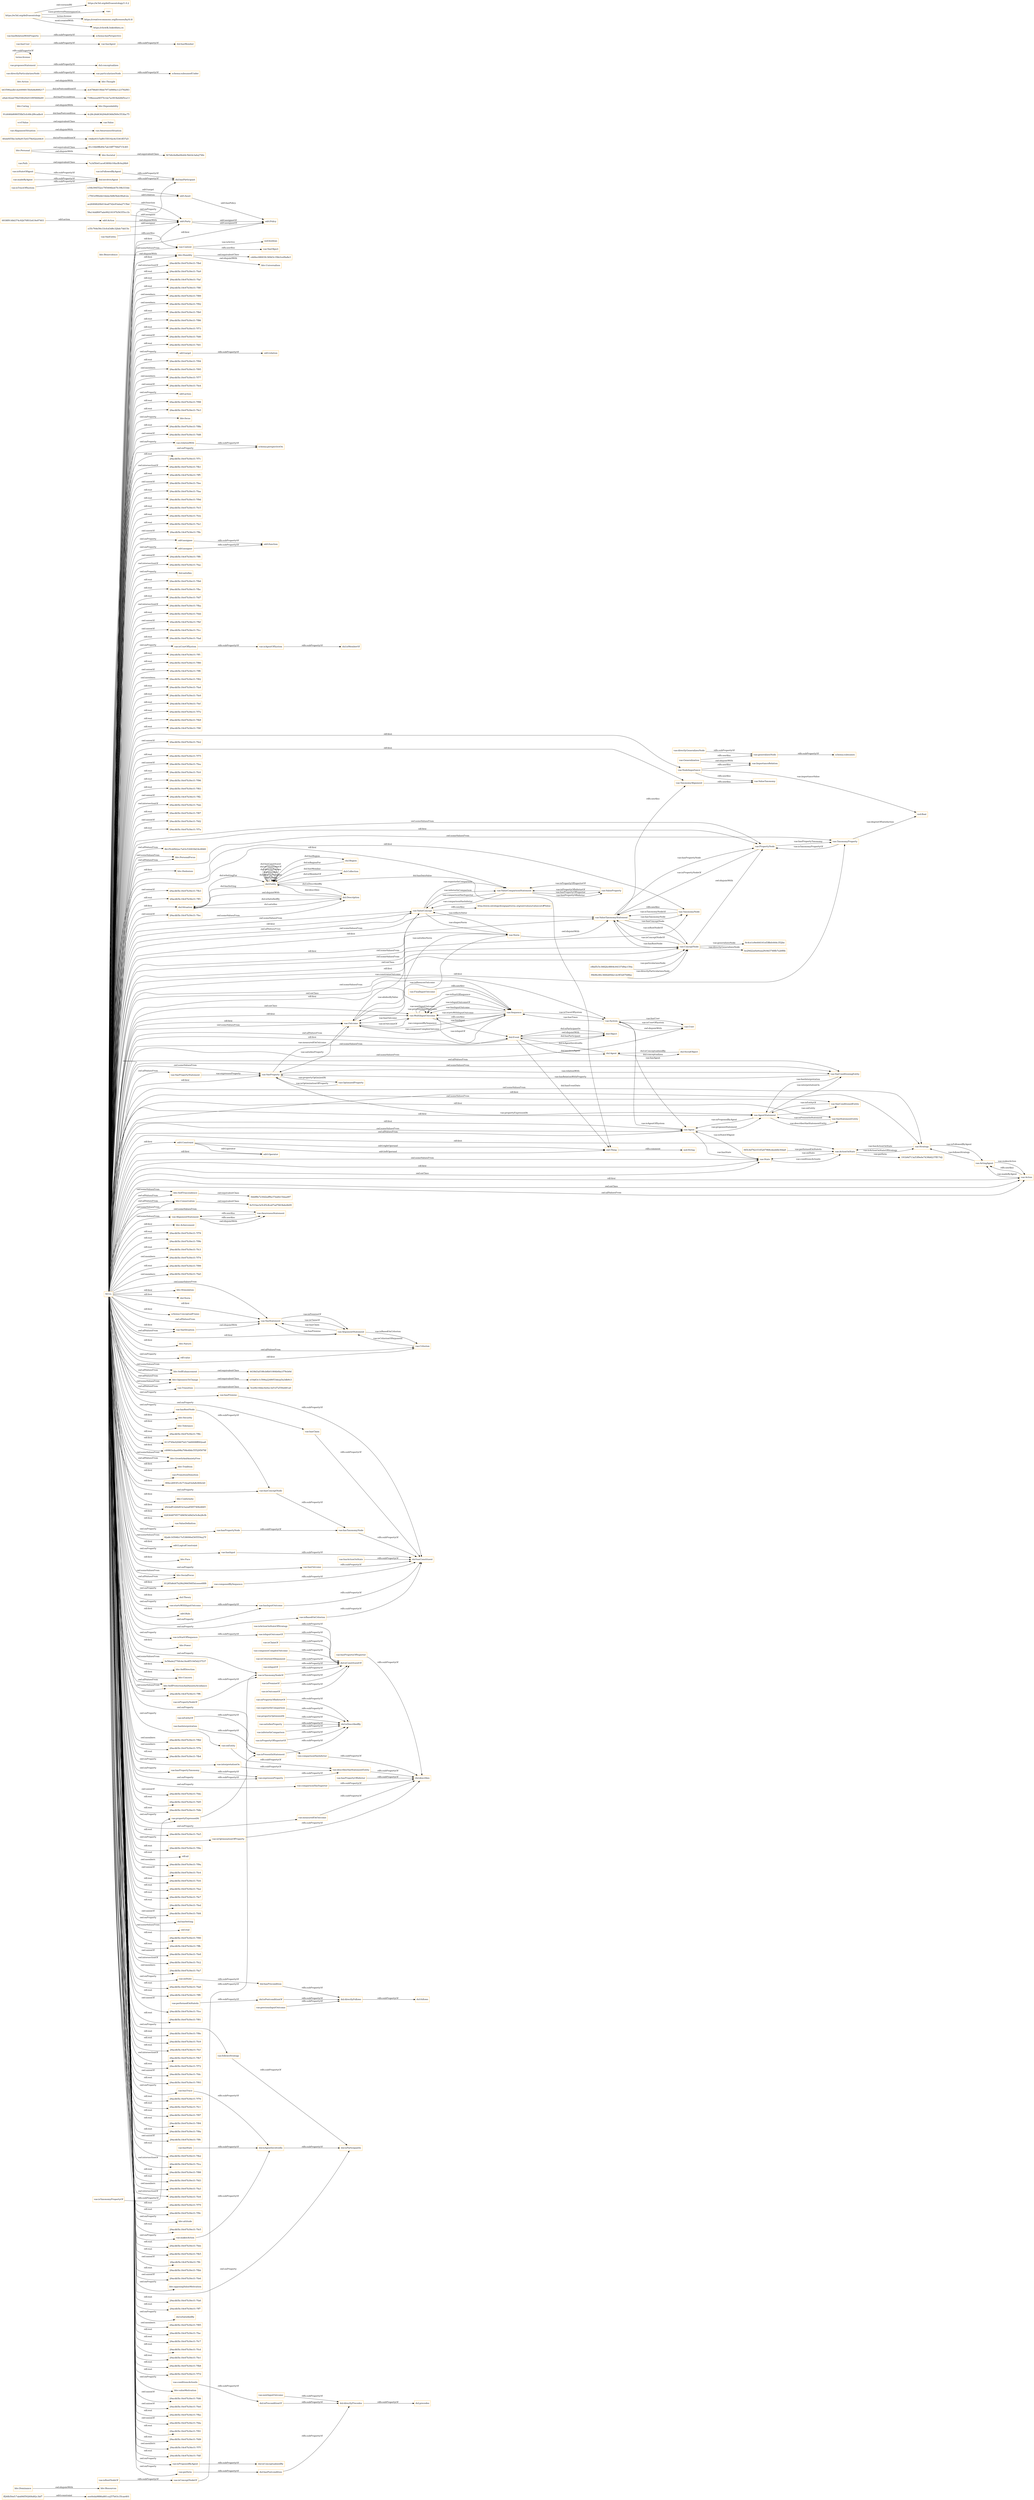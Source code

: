 digraph ar2dtool_diagram { 
rankdir=LR;
size="1501"
node [shape = rectangle, color="orange"]; "eee0eda9886a881ca257b03c35cae401" "bhv:Dominance" "dul:Situation" "odrl:Action" "vae:Path" "81c16b0ffb49e7ab16ff7766d715c4f1" "5ce0fe16bbc0e0ec3ef1d7a550e681a0" "16dbe9315af8155f192c6c5361ff37a5" "8b1f5cbf942ec7a03c530939d34c8949" "bhv:PersonalFocus" "bhv:Hedonism" "bhv:Societal" "6938f9148d374c92b70f01b419e97403" "vae:NodeImportance" "bhv:Universalism" "vae:AwarenessSituation" "c8bd5c5c3682bc8804c04337d9ac150a" "vae:Value" "bhv:Achievement" "odrl:Policy" "bhv:Stimulation" "dul:Norm" "40ebf455bc3ef4a915e4378e02ee44c0" "8c4ce1e9e444161ef3ffefc644c352be" "vae:AlignmentSituation" "odrl:Operator" "vae:VaeProperty" "7a3d5fe61ace838f4b10facffc0a28b9" "bhv:SelfTrascendence" "vae:Outcome" "schema:ConceptualFrame" "vae:VaeEntity" "vae:MultiInputOutcome" "bhv:Conservation" "4438d3af188cb8b01084b0ba1f78cb0d" "91d446b808055fbf3cfc68c2f6cadbc6" "vae:AlignmentStatement" "bhv:Dependability" "dul:SocialObject" "bhv:Caring" "odrl:Asset" "bhv:Nature" "945c4d7621f145247968cdeeb6b30da8" "vae:Generalization" "be29d22a0a0eaa29c8d3748fb7e26f6b" "ff26fb50ef17abd06f5926f4d82c3bf7" "vae:Context" "vae:ActionOnState" "vae:VaeStatement" "vae:TaxonomyProperty" "bhv:Security" "vae:ConceptNode" "dul:Object" "e10a63c1c506a2248053deaa5a3db9c3" "bhv:Tolerance" "vae:System" "bhv:Humility" "611f749e029467b417dd0008ff002ea8" "odrl:Party" "c49903cdaa498a708e48dc555295078f" "vae:Norm" "bhv:GrowthAndAnxietyFree" "vae:User" "vae:Sequence" "vae:AgentStatement" "739beeea0657b1da7ac003bd28d5ca13" "vae:VaeConditionedEntity" "bhv:Tradition" "dul:Event" "vae:PromotionDemotion" "dul:Agent" "e30b394552ec785406beb7fc39b333de" "vae:ValueTaxonomyStatement" "4c28c26d636294d9368d569c553fac75" "dc6786d01f6bb7973d989a1c23782f83" "f49ec2693f1c0c714ea03efa8c664cb0" "c7f43cf90ebb1bbda3b8b5bdc06afc2a" "e35c764e56c33cfcd3d8c32bdc7dd15e" "vae:TaxonomyAlignment" "bhv:SelfEnhancement" "vae:Strategy" "ae264fd6206d14ea67d2e93aba2715bd" "vae:Agent" "bhv:Benevolence" "vae:FinalInputOutcome" "vae:VaeSituation" "bhv:Conformity" "vae:Action" "29cbaff1d26d9323a2a8585740fe4665" "bhv:Resources" "dul:Collection" "vae:AwarenessStatement" "628364879577d96563d9d3e5c8e28cfb" "vae:ValueDefinition" "bhv:OpennessToChange" "58a14ddf697ade99218197b56355cc1b" "82a8c16506b17e538090ef305554a27f" "vae:ActingAgent" "odrl:LogicalConstraint" "vae:ValueConcept" "vae:PropertyNode" "vae:ValueProperty" "vae:ValueComparisonStatement" "3bb8ffa7230d2aff9a37da6b15daad97" "vae:VaeStatementEntity" "vae:Criterion" "bhv:Thought" "vae:Transition" "cdd4ec08003fc369d3c1fbb3cef4a8e3" "vae:State" "dul:Entity" "bhv:Face" "vae:VaeConditioningEntity" "vae:TaxonomyNode" "vae:VaePropertyStatement" "bhv:SocialFocus" "fb7d4c6efbe0feb9c5bfcfe3afa274fe" "81285d6d47b29b29665685dceeee68f6" "odrl:Constraint" "191b9d713a53f9e0e7439b8237ff17d2" "vae:OptimizedProperty" "dul:Theory" "dul:Region" "dul:Description" "bhv:Action" "vcvf:Value" "odrl:Rule" "bhv:Power" "b43590aedb1da4490815fe0e8e808217" "vae:ImportanceRelation" "bhv:Personal" "f9b96c80c3666d09de1dc9f3267fd8be" "a9ab342ab7f9ef306292033f95668e69" "vae:ArgumentStatement" "3e58ade2776fc6e34e8f51945d237537" "bhv:SelfDirection" "bhv:Concern" "6c533ee3e5c45c8ca07ad7663bde4b09" "bhv:SelfProtectionAndAnxietyAvoidance" ; /*classes style*/
	"bhv:Action" -> "bhv:Thought" [ label = "owl:disjointWith" ];
	"vae:particularizesNode" -> "schema:subsumedUnder" [ label = "rdfs:subPropertyOf" ];
	"vae:hasConceptNode" -> "vae:hasTaxonomyNode" [ label = "rdfs:subPropertyOf" ];
	"vae:ConceptNode" -> "vae:PropertyNode" [ label = "owl:disjointWith" ];
	"vae:isTaxonomyNodeOf" -> "dul:isConstituentOf" [ label = "rdfs:subPropertyOf" ];
	"vae:proposesStatement" -> "dul:conceptualizes" [ label = "rdfs:subPropertyOf" ];
	"vae:previousInputOutcome" -> "dul:directlyFollows" [ label = "rdfs:subPropertyOf" ];
	"vae:hasTaxonomyNode" -> "dul:hasConstituent" [ label = "rdfs:subPropertyOf" ];
	"vae:nextInputOutcome" -> "dul:directlyPrecedes" [ label = "rdfs:subPropertyOf" ];
	"vae:VaeSituation" -> "vae:VaeStatement" [ label = "owl:disjointWith" ];
	"vae:comparisonHasInferior" -> "dul:describes" [ label = "rdfs:subPropertyOf" ];
	"vae:hasTrace" -> "dul:isAgentInvolvedIn" [ label = "rdfs:subPropertyOf" ];
	"vae:Path" -> "7a3d5fe61ace838f4b10facffc0a28b9" [ label = "owl:equivalentClass" ];
	"vae:isInputOf" -> "dul:isConstituentOf" [ label = "rdfs:subPropertyOf" ];
	"dul:involvesAgent" -> "dul:hasParticipant" [ label = "rdfs:subPropertyOf" ];
	"terms:license" -> "terms:license" [ label = "rdfs:subPropertyOf" ];
	"dul:isAgentInvolvedIn" -> "dul:isParticipantIn" [ label = "rdfs:subPropertyOf" ];
	"bhv:SelfTrascendence" -> "3bb8ffa7230d2aff9a37da6b15daad97" [ label = "owl:equivalentClass" ];
	"vae:describesVaeStatementEntity" -> "dul:describes" [ label = "rdfs:subPropertyOf" ];
	"vae:hasPropertyTaxonomy" -> "vae:expressesProperty" [ label = "rdfs:subPropertyOf" ];
	"dul:Event" -> "dul:Object" [ label = "owl:disjointWith" ];
	"vae:isPremiseOf" -> "dul:isConstituentOf" [ label = "rdfs:subPropertyOf" ];
	"vae:interpretationOn" -> "vae:describesVaeStatementEntity" [ label = "rdfs:subPropertyOf" ];
	"dul:Description" -> "dul:Situation" [ label = "owl:disjointWith" ];
	"odrl:Action" -> "odrl:Party" [ label = "owl:disjointWith" ];
	"vae:madeByAgent" -> "dul:involvesAgent" [ label = "rdfs:subPropertyOf" ];
	"dul:isPreconditionOf" -> "dul:directlyPrecedes" [ label = "rdfs:subPropertyOf" ];
	"vae:isOutcomeOf" -> "dul:isConstituentOf" [ label = "rdfs:subPropertyOf" ];
	"vae:isPresentInStatement" -> "dul:isDescribedBy" [ label = "rdfs:subPropertyOf" ];
	"vae:hasInput" -> "dul:hasConstituent" [ label = "rdfs:subPropertyOf" ];
	"bhv:Personal" -> "bhv:Societal" [ label = "owl:disjointWith" ];
	"bhv:Personal" -> "81c16b0ffb49e7ab16ff7766d715c4f1" [ label = "owl:equivalentClass" ];
	"vae:hasUser" -> "vae:hasAgent" [ label = "rdfs:subPropertyOf" ];
	"vae:onState" -> "dul:hasPrecondition" [ label = "rdfs:subPropertyOf" ];
	"vae:hasActionOnState" -> "dul:hasConstituent" [ label = "rdfs:subPropertyOf" ];
	"vae:hasPropertyNode" -> "vae:hasTaxonomyNode" [ label = "rdfs:subPropertyOf" ];
	"dul:hasPrecondition" -> "dul:directlyFollows" [ label = "rdfs:subPropertyOf" ];
	"vae:hasPropertyOfSuperior" -> "dul:describes" [ label = "rdfs:subPropertyOf" ];
	"bhv:Conservation" -> "6c533ee3e5c45c8ca07ad7663bde4b09" [ label = "owl:equivalentClass" ];
	"vae:isPropertyNodeOf" -> "vae:isTaxonomyNodeOf" [ label = "rdfs:subPropertyOf" ];
	"bhv:Societal" -> "fb7d4c6efbe0feb9c5bfcfe3afa274fe" [ label = "owl:equivalentClass" ];
	"vae:Transition" -> "5ce0fe16bbc0e0ec3ef1d7a550e681a0" [ label = "owl:equivalentClass" ];
	"vae:comparisonHasSuperior" -> "dul:describes" [ label = "rdfs:subPropertyOf" ];
	"vae:hasOutcome" -> "dul:hasConstituent" [ label = "rdfs:subPropertyOf" ];
	"vae:Norm" -> "vae:ValueTaxonomyStatement" [ label = "owl:disjointWith" ];
	"vae:isProposedByAgent" -> "dul:isConceptualizedBy" [ label = "rdfs:subPropertyOf" ];
	"bhv:Dominance" -> "bhv:Resources" [ label = "owl:disjointWith" ];
	"vae:isEntityOf" -> "vae:isPresentInStatement" [ label = "rdfs:subPropertyOf" ];
	"vae:MultiInputOutcome" -> "vae:Sequence" [ label = "rdfs:seeAlso" ];
	"vae:propertyExpressedAt" -> "vae:isPresentInStatement" [ label = "rdfs:subPropertyOf" ];
	"vae:hasState" -> "dul:isAgentInvolvedIn" [ label = "rdfs:subPropertyOf" ];
	"vae:AwarenessStatement" -> "vae:AlignmentStatement" [ label = "rdfs:seeAlso" ];
	"vae:isConceptNodeOf" -> "vae:isTaxonomyNodeOf" [ label = "rdfs:subPropertyOf" ];
	"bhv:Caring" -> "bhv:Dependability" [ label = "owl:disjointWith" ];
	"vae:hasRootNode" -> "vae:hasConceptNode" [ label = "rdfs:subPropertyOf" ];
	"vae:isAgentOfSystem" -> "dul:isMemberOf" [ label = "rdfs:subPropertyOf" ];
	"vae:ValueConcept" -> "http://www.ontologydesignpatterns.org/ont/values/valuecore#Value" [ label = "rdfs:seeAlso" ];
	"vae:isInputOutcomeOf" -> "dul:isConstituentOf" [ label = "rdfs:subPropertyOf" ];
	"vae:isTaxonomyPropertyOf" -> "vae:propertyExpressedAt" [ label = "rdfs:subPropertyOf" ];
	"vae:directlyParticularizesNode" -> "vae:particularizesNode" [ label = "rdfs:subPropertyOf" ];
	"vae:isRootNodeOf" -> "vae:isConceptNodeOf" [ label = "rdfs:subPropertyOf" ];
	"vae:expressesProperty" -> "vae:describesVaeStatementEntity" [ label = "rdfs:subPropertyOf" ];
	"vae:hasAgent" -> "dul:hasMember" [ label = "rdfs:subPropertyOf" ];
	"vae:isFollowedByAgent" -> "dul:hasParticipant" [ label = "rdfs:subPropertyOf" ];
	"vae:hasRelationWithProperty" -> "schema:hasPerspective" [ label = "rdfs:subPropertyOf" ];
	"vae:measuredOnOutcome" -> "dul:describes" [ label = "rdfs:subPropertyOf" ];
	"vae:perform" -> "dul:hasPostcondition" [ label = "rdfs:subPropertyOf" ];
	"vcvf:Value" -> "vae:Value" [ label = "owl:equivalentClass" ];
	"vae:isTraceOfSystem" -> "dul:involvesAgent" [ label = "rdfs:subPropertyOf" ];
	"vae:directlyGeneralizesNode" -> "vae:generalizesNode" [ label = "rdfs:subPropertyOf" ];
	"vae:conditionsActionIn" -> "dul:isPreconditionOf" [ label = "rdfs:subPropertyOf" ];
	"vae:superiorInComparison" -> "dul:isDescribedBy" [ label = "rdfs:subPropertyOf" ];
	"vae:System" -> "vae:User" [ label = "owl:disjointWith" ];
	"vae:ValueTaxonomyStatement" -> "vae:TaxonomyAlignment" [ label = "rdfs:seeAlso" ];
	"vae:TaxonomyNode" -> "vae:ValueTaxonomyStatement" [ label = "rdfs:seeAlso" ];
	"vae:followsStrategy" -> "dul:isParticipantIn" [ label = "rdfs:subPropertyOf" ];
	"vae:hasPropertyOfInferior" -> "dul:describes" [ label = "rdfs:subPropertyOf" ];
	"vae:composedBySequence" -> "dul:hasConstituent" [ label = "rdfs:subPropertyOf" ];
	"vae:AlignmentSituation" -> "vae:AwarenessSituation" [ label = "owl:disjointWith" ];
	"https://w3id.org/def/vaeontology" -> "https://w3id.org/def/vaeontology/1.0.2" [ label = "owl:versionIRI" ];
	"https://w3id.org/def/vaeontology" -> "vae:" [ label = "vann:preferredNamespaceUri" ];
	"https://w3id.org/def/vaeontology" -> "https://creativecommons.org/licenses/by/4.0/" [ label = "terms:license" ];
	"https://w3id.org/def/vaeontology" -> "https://chowlk.linkeddata.es" [ label = "mod:createdWith" ];
	"vae:isActionOnStateOfStrategy" -> "dul:isConstituentOf" [ label = "rdfs:subPropertyOf" ];
	"vae:startsWithInputOutcome" -> "vae:hasInputOutcome" [ label = "rdfs:subPropertyOf" ];
	"vae:isOptimizationOfProperty" -> "dul:describes" [ label = "rdfs:subPropertyOf" ];
	"vae:propertyOptimizedAt" -> "dul:isDescribedBy" [ label = "rdfs:subPropertyOf" ];
	"bhv:Humility" -> "bhv:Universalism" [ label = "owl:disjointWith" ];
	"bhv:Humility" -> "cdd4ec08003fc369d3c1fbb3cef4a8e3" [ label = "owl:equivalentClass" ];
	"vae:FinalInputOutcome" -> "vae:Sequence" [ label = "rdfs:seeAlso" ];
	"odrl:target" -> "odrl:relation" [ label = "rdfs:subPropertyOf" ];
	"bhv:SelfEnhancement" -> "4438d3af188cb8b01084b0ba1f78cb0d" [ label = "owl:equivalentClass" ];
	"dul:directlyPrecedes" -> "dul:precedes" [ label = "rdfs:subPropertyOf" ];
	"vae:makesAction" -> "dul:isAgentInvolvedIn" [ label = "rdfs:subPropertyOf" ];
	"vae:satisfiesProperty" -> "dul:isDescribedBy" [ label = "rdfs:subPropertyOf" ];
	"vae:TaxonomyAlignment" -> "vae:ValueTaxonomy" [ label = "rdfs:seeAlso" ];
	"vae:relationWith" -> "schema:perspectiveOn" [ label = "rdfs:subPropertyOf" ];
	"vae:NodeImportance" -> "vae:ValueTaxonomy" [ label = "rdfs:seeAlso" ];
	"vae:NodeImportance" -> "vae:ImportanceRelation" [ label = "rdfs:seeAlso" ];
	"vae:Action" -> "vae:ActingAgent" [ label = "rdfs:seeAlso" ];
	"vae:inferiorInComparison" -> "dul:isDescribedBy" [ label = "rdfs:subPropertyOf" ];
	"vae:VaeEntity" -> "vae:Context" [ label = "rdfs:seeAlso" ];
	"vae:isClaimOf" -> "dul:isConstituentOf" [ label = "rdfs:subPropertyOf" ];
	"vae:hasInputOutcome" -> "dul:hasConstituent" [ label = "rdfs:subPropertyOf" ];
	"vae:isPropertyOfSuperiorOf" -> "dul:isDescribedBy" [ label = "rdfs:subPropertyOf" ];
	"vae:isStateOfAgent" -> "dul:involvesAgent" [ label = "rdfs:subPropertyOf" ];
	"vae:Generalization" -> "vae:generalizesNode" [ label = "rdfs:seeAlso" ];
	"vae:Generalization" -> "vae:ImportanceRelation" [ label = "owl:disjointWith" ];
	"vae:Context" -> "vae:VaeObject" [ label = "rdfs:seeAlso" ];
	"NULL" -> "f49ec2693f1c0c714ea03efa8c664cb0" [ label = "rdf:first" ];
	"NULL" -> "29acdb5b:18c67b30e1f:-7fde" [ label = "owl:unionOf" ];
	"NULL" -> "29acdb5b:18c67b30e1f:-7fd5" [ label = "rdf:rest" ];
	"NULL" -> "vae:hasConceptNode" [ label = "owl:onProperty" ];
	"NULL" -> "29acdb5b:18c67b30e1f:-7fdb" [ label = "rdf:rest" ];
	"NULL" -> "29acdb5b:18c67b30e1f:-7fa5" [ label = "rdf:rest" ];
	"NULL" -> "bhv:PersonalFocus" [ label = "owl:someValuesFrom" ];
	"NULL" -> "3e58ade2776fc6e34e8f51945d237537" [ label = "owl:someValuesFrom" ];
	"NULL" -> "bhv:Hedonism" [ label = "rdf:first" ];
	"NULL" -> "bhv:Conservation" [ label = "owl:allValuesFrom" ];
	"NULL" -> "29acdb5b:18c67b30e1f:-7f9e" [ label = "rdf:rest" ];
	"NULL" -> "rdf:nil" [ label = "rdf:rest" ];
	"NULL" -> "29acdb5b:18c67b30e1f:-7f9a" [ label = "owl:members" ];
	"NULL" -> "29acdb5b:18c67b30e1f:-7fc4" [ label = "owl:unionOf" ];
	"NULL" -> "29acdb5b:18c67b30e1f:-7fc6" [ label = "rdf:rest" ];
	"NULL" -> "vae:VaeConditioningEntity" [ label = "owl:someValuesFrom" ];
	"NULL" -> "vae:isBasedOnCriterion" [ label = "owl:onProperty" ];
	"NULL" -> "29acdb5b:18c67b30e1f:-7fa2" [ label = "rdf:rest" ];
	"NULL" -> "vae:interpretationOn" [ label = "owl:onProperty" ];
	"NULL" -> "vae:isTaxonomyNodeOf" [ label = "owl:onProperty" ];
	"NULL" -> "vae:ConceptNode" [ label = "rdf:first" ];
	"NULL" -> "29acdb5b:18c67b30e1f:-7fe7" [ label = "rdf:rest" ];
	"NULL" -> "vae:PropertyNode" [ label = "rdf:first" ];
	"NULL" -> "29acdb5b:18c67b30e1f:-7fed" [ label = "rdf:rest" ];
	"NULL" -> "odrl:assignee" [ label = "owl:onProperty" ];
	"NULL" -> "29acdb5b:18c67b30e1f:-7fd4" [ label = "owl:unionOf" ];
	"NULL" -> "81285d6d47b29b29665685dceeee68f6" [ label = "rdf:first" ];
	"NULL" -> "vae:ConceptNode" [ label = "owl:someValuesFrom" ];
	"NULL" -> "vae:expressesProperty" [ label = "owl:onProperty" ];
	"NULL" -> "vae:VaeSituation" [ label = "owl:allValuesFrom" ];
	"NULL" -> "dul:hasSetting" [ label = "owl:onProperty" ];
	"NULL" -> "bhv:SelfTrascendence" [ label = "owl:someValuesFrom" ];
	"NULL" -> "owl:real" [ label = "owl:someValuesFrom" ];
	"NULL" -> "29acdb5b:18c67b30e1f:-7f90" [ label = "rdf:rest" ];
	"NULL" -> "29acdb5b:18c67b30e1f:-7ffb" [ label = "rdf:rest" ];
	"NULL" -> "odrl:LogicalConstraint" [ label = "rdf:first" ];
	"NULL" -> "29acdb5b:18c67b30e1f:-7fe8" [ label = "owl:unionOf" ];
	"NULL" -> "29acdb5b:18c67b30e1f:-7fc2" [ label = "owl:intersectionOf" ];
	"NULL" -> "29acdb5b:18c67b30e1f:-7fa7" [ label = "owl:members" ];
	"NULL" -> "vae:onEntity" [ label = "owl:onProperty" ];
	"NULL" -> "29acdb5b:18c67b30e1f:-7fa8" [ label = "rdf:rest" ];
	"NULL" -> "29acdb5b:18c67b30e1f:-7ff9" [ label = "rdf:rest" ];
	"NULL" -> "vae:VaeConditioningEntity" [ label = "owl:allValuesFrom" ];
	"NULL" -> "vae:TaxonomyNode" [ label = "rdf:first" ];
	"NULL" -> "vae:comparisonHasInferior" [ label = "owl:onProperty" ];
	"NULL" -> "29acdb5b:18c67b30e1f:-7fce" [ label = "owl:unionOf" ];
	"NULL" -> "29acdb5b:18c67b30e1f:-7f81" [ label = "rdf:rest" ];
	"NULL" -> "29acdb5b:18c67b30e1f:-7f8e" [ label = "rdf:rest" ];
	"NULL" -> "29acdb5b:18c67b30e1f:-7fc9" [ label = "rdf:rest" ];
	"NULL" -> "vae:isUserOfSystem" [ label = "owl:onProperty" ];
	"NULL" -> "vae:ActionOnState" [ label = "rdf:first" ];
	"NULL" -> "vae:VaeStatement" [ label = "owl:someValuesFrom" ];
	"NULL" -> "vae:Criterion" [ label = "owl:allValuesFrom" ];
	"NULL" -> "29acdb5b:18c67b30e1f:-7fcf" [ label = "rdf:rest" ];
	"NULL" -> "29acdb5b:18c67b30e1f:-7fb7" [ label = "owl:intersectionOf" ];
	"NULL" -> "bhv:GrowthAndAnxietyFree" [ label = "owl:someValuesFrom" ];
	"NULL" -> "vae:Strategy" [ label = "owl:someValuesFrom" ];
	"NULL" -> "vae:ConceptNode" [ label = "owl:onClass" ];
	"NULL" -> "vae:Action" [ label = "rdf:first" ];
	"NULL" -> "vae:hasOutcome" [ label = "owl:onProperty" ];
	"NULL" -> "29acdb5b:18c67b30e1f:-7f72" [ label = "rdf:rest" ];
	"NULL" -> "29acdb5b:18c67b30e1f:-7fdc" [ label = "owl:unionOf" ];
	"NULL" -> "29acdb5b:18c67b30e1f:-7f93" [ label = "rdf:rest" ];
	"NULL" -> "vae:AwarenessStatement" [ label = "owl:someValuesFrom" ];
	"NULL" -> "29acdb5b:18c67b30e1f:-7f76" [ label = "rdf:rest" ];
	"NULL" -> "29cbaff1d26d9323a2a8585740fe4665" [ label = "rdf:first" ];
	"NULL" -> "29acdb5b:18c67b30e1f:-7fc1" [ label = "rdf:rest" ];
	"NULL" -> "vae:startsWithInputOutcome" [ label = "owl:onProperty" ];
	"NULL" -> "29acdb5b:18c67b30e1f:-7f97" [ label = "rdf:rest" ];
	"NULL" -> "611f749e029467b417dd0008ff002ea8" [ label = "rdf:first" ];
	"NULL" -> "29acdb5b:18c67b30e1f:-7f84" [ label = "rdf:rest" ];
	"NULL" -> "odrl:Operator" [ label = "rdf:first" ];
	"NULL" -> "29acdb5b:18c67b30e1f:-7f8a" [ label = "rdf:rest" ];
	"NULL" -> "29acdb5b:18c67b30e1f:-7ff4" [ label = "owl:unionOf" ];
	"NULL" -> "29acdb5b:18c67b30e1f:-7fb2" [ label = "rdf:rest" ];
	"NULL" -> "vae:Agent" [ label = "owl:someValuesFrom" ];
	"NULL" -> "vae:isStartOfSequence" [ label = "owl:onProperty" ];
	"NULL" -> "bhv:Tradition" [ label = "rdf:first" ];
	"NULL" -> "vae:hasInput" [ label = "owl:onProperty" ];
	"NULL" -> "29acdb5b:18c67b30e1f:-7fca" [ label = "owl:intersectionOf" ];
	"NULL" -> "29acdb5b:18c67b30e1f:-7f88" [ label = "rdf:rest" ];
	"NULL" -> "vae:Sequence" [ label = "owl:onClass" ];
	"NULL" -> "vae:hasRootNode" [ label = "owl:onProperty" ];
	"NULL" -> "29acdb5b:18c67b30e1f:-7fd3" [ label = "rdf:rest" ];
	"NULL" -> "vae:NodeImportance" [ label = "rdf:first" ];
	"NULL" -> "vae:VaeConditionedEntity" [ label = "owl:someValuesFrom" ];
	"NULL" -> "82a8c16506b17e538090ef305554a27f" [ label = "owl:someValuesFrom" ];
	"NULL" -> "bhv:SelfEnhancement" [ label = "owl:someValuesFrom" ];
	"NULL" -> "bhv:GrowthAndAnxietyFree" [ label = "owl:allValuesFrom" ];
	"NULL" -> "vae:Outcome" [ label = "owl:someValuesFrom" ];
	"NULL" -> "29acdb5b:18c67b30e1f:-7fa3" [ label = "owl:members" ];
	"NULL" -> "bhv:SelfDirection" [ label = "rdf:first" ];
	"NULL" -> "vae:hasInputOutcome" [ label = "owl:onProperty" ];
	"NULL" -> "vae:TaxonomyProperty" [ label = "owl:someValuesFrom" ];
	"NULL" -> "dul:Theory" [ label = "rdf:first" ];
	"NULL" -> "29acdb5b:18c67b30e1f:-7fc8" [ label = "owl:intersectionOf" ];
	"NULL" -> "29acdb5b:18c67b30e1f:-7f79" [ label = "rdf:rest" ];
	"NULL" -> "dul:Event" [ label = "rdf:first" ];
	"NULL" -> "29acdb5b:18c67b30e1f:-7f9c" [ label = "rdf:rest" ];
	"NULL" -> "vae:ArgumentStatement" [ label = "rdf:first" ];
	"NULL" -> "bhv:attitude" [ label = "owl:onProperty" ];
	"NULL" -> "29acdb5b:18c67b30e1f:-7fe5" [ label = "rdf:rest" ];
	"NULL" -> "vae:Norm" [ label = "rdf:first" ];
	"NULL" -> "schema:perspectiveOn" [ label = "owl:onProperty" ];
	"NULL" -> "29acdb5b:18c67b30e1f:-7feb" [ label = "rdf:rest" ];
	"NULL" -> "vae:VaeProperty" [ label = "rdf:first" ];
	"NULL" -> "29acdb5b:18c67b30e1f:-7fb5" [ label = "rdf:rest" ];
	"NULL" -> "29acdb5b:18c67b30e1f:-7ffc" [ label = "owl:unionOf" ];
	"NULL" -> "29acdb5b:18c67b30e1f:-7fbb" [ label = "rdf:rest" ];
	"NULL" -> "29acdb5b:18c67b30e1f:-7fe6" [ label = "owl:unionOf" ];
	"NULL" -> "bhv:opposingValueMotivation" [ label = "owl:onProperty" ];
	"NULL" -> "bhv:Humility" [ label = "rdf:first" ];
	"NULL" -> "29acdb5b:18c67b30e1f:-7fa6" [ label = "rdf:rest" ];
	"NULL" -> "29acdb5b:18c67b30e1f:-7ff7" [ label = "rdf:rest" ];
	"NULL" -> "dul:isSatisfiedBy" [ label = "owl:onProperty" ];
	"NULL" -> "vae:TaxonomyProperty" [ label = "rdf:first" ];
	"NULL" -> "29acdb5b:18c67b30e1f:-7f85" [ label = "owl:members" ];
	"NULL" -> "29acdb5b:18c67b30e1f:-7fac" [ label = "rdf:rest" ];
	"NULL" -> "29acdb5b:18c67b30e1f:-7fc7" [ label = "rdf:rest" ];
	"NULL" -> "vae:State" [ label = "owl:onClass" ];
	"NULL" -> "29acdb5b:18c67b30e1f:-7fcd" [ label = "rdf:rest" ];
	"NULL" -> "bhv:OpennessToChange" [ label = "owl:allValuesFrom" ];
	"NULL" -> "vae:VaeStatement" [ label = "rdf:first" ];
	"NULL" -> "29acdb5b:18c67b30e1f:-7fe1" [ label = "rdf:rest" ];
	"NULL" -> "29acdb5b:18c67b30e1f:-7fb8" [ label = "rdf:rest" ];
	"NULL" -> "29acdb5b:18c67b30e1f:-7f7d" [ label = "rdf:rest" ];
	"NULL" -> "vae:VaeSituation" [ label = "rdf:first" ];
	"NULL" -> "bhv:valueMotivation" [ label = "owl:onProperty" ];
	"NULL" -> "29acdb5b:18c67b30e1f:-7fd6" [ label = "owl:unionOf" ];
	"NULL" -> "vae:relationWith" [ label = "owl:onProperty" ];
	"NULL" -> "29acdb5b:18c67b30e1f:-7fe0" [ label = "owl:unionOf" ];
	"NULL" -> "29acdb5b:18c67b30e1f:-7fbe" [ label = "rdf:rest" ];
	"NULL" -> "29acdb5b:18c67b30e1f:-7fda" [ label = "owl:unionOf" ];
	"NULL" -> "bhv:Stimulation" [ label = "rdf:first" ];
	"NULL" -> "29acdb5b:18c67b30e1f:-7f91" [ label = "rdf:rest" ];
	"NULL" -> "29acdb5b:18c67b30e1f:-7fd9" [ label = "rdf:rest" ];
	"NULL" -> "29acdb5b:18c67b30e1f:-7f7f" [ label = "owl:members" ];
	"NULL" -> "29acdb5b:18c67b30e1f:-7fdf" [ label = "rdf:rest" ];
	"NULL" -> "29acdb5b:18c67b30e1f:-7fbd" [ label = "owl:intersectionOf" ];
	"NULL" -> "odrl:Constraint" [ label = "rdf:first" ];
	"NULL" -> "vae:Action" [ label = "owl:onClass" ];
	"NULL" -> "29acdb5b:18c67b30e1f:-7fa9" [ label = "rdf:rest" ];
	"NULL" -> "odrl:target" [ label = "owl:onProperty" ];
	"NULL" -> "29acdb5b:18c67b30e1f:-7faf" [ label = "rdf:rest" ];
	"NULL" -> "vae:Transition" [ label = "owl:allValuesFrom" ];
	"NULL" -> "29acdb5b:18c67b30e1f:-7f8f" [ label = "rdf:rest" ];
	"NULL" -> "29acdb5b:18c67b30e1f:-7f89" [ label = "owl:members" ];
	"NULL" -> "vae:makesAction" [ label = "owl:onProperty" ];
	"NULL" -> "29acdb5b:18c67b30e1f:-7f92" [ label = "owl:members" ];
	"NULL" -> "dul:Object" [ label = "owl:someValuesFrom" ];
	"NULL" -> "vae:onState" [ label = "owl:onProperty" ];
	"NULL" -> "dul:isParticipantIn" [ label = "owl:onProperty" ];
	"NULL" -> "vae:VaeProperty" [ label = "owl:someValuesFrom" ];
	"NULL" -> "29acdb5b:18c67b30e1f:-7fb0" [ label = "rdf:rest" ];
	"NULL" -> "bhv:SelfProtectionAndAnxietyAvoidance" [ label = "owl:someValuesFrom" ];
	"NULL" -> "vae:Agent" [ label = "owl:allValuesFrom" ];
	"NULL" -> "29acdb5b:18c67b30e1f:-7f86" [ label = "rdf:rest" ];
	"NULL" -> "29acdb5b:18c67b30e1f:-7f73" [ label = "rdf:rest" ];
	"NULL" -> "29acdb5b:18c67b30e1f:-7fd0" [ label = "owl:unionOf" ];
	"NULL" -> "29acdb5b:18c67b30e1f:-7fd1" [ label = "rdf:rest" ];
	"NULL" -> "vae:PropertyNode" [ label = "owl:someValuesFrom" ];
	"NULL" -> "dul:Situation" [ label = "rdf:first" ];
	"NULL" -> "29acdb5b:18c67b30e1f:-7f94" [ label = "rdf:rest" ];
	"NULL" -> "29acdb5b:18c67b30e1f:-7f95" [ label = "owl:members" ];
	"NULL" -> "bhv:SelfEnhancement" [ label = "owl:allValuesFrom" ];
	"NULL" -> "29acdb5b:18c67b30e1f:-7f77" [ label = "owl:members" ];
	"NULL" -> "29acdb5b:18c67b30e1f:-7fe4" [ label = "owl:unionOf" ];
	"NULL" -> "vae:hasPropertyNode" [ label = "owl:onProperty" ];
	"NULL" -> "dul:Description" [ label = "owl:someValuesFrom" ];
	"NULL" -> "bhv:Conservation" [ label = "owl:someValuesFrom" ];
	"NULL" -> "bhv:PersonalFocus" [ label = "owl:allValuesFrom" ];
	"NULL" -> "schema:ConceptualFrame" [ label = "rdf:first" ];
	"NULL" -> "vae:Strategy" [ label = "rdf:first" ];
	"NULL" -> "vae:Outcome" [ label = "rdf:first" ];
	"NULL" -> "odrl:action" [ label = "owl:onProperty" ];
	"NULL" -> "29acdb5b:18c67b30e1f:-7f98" [ label = "rdf:rest" ];
	"NULL" -> "vae:isProposedByAgent" [ label = "owl:onProperty" ];
	"NULL" -> "29acdb5b:18c67b30e1f:-7fe3" [ label = "rdf:rest" ];
	"NULL" -> "bhv:focus" [ label = "owl:onProperty" ];
	"NULL" -> "628364879577d96563d9d3e5c8e28cfb" [ label = "rdf:first" ];
	"NULL" -> "29acdb5b:18c67b30e1f:-7f8b" [ label = "rdf:rest" ];
	"NULL" -> "29acdb5b:18c67b30e1f:-7fd8" [ label = "owl:unionOf" ];
	"NULL" -> "vae:MultiInputOutcome" [ label = "rdf:first" ];
	"NULL" -> "29acdb5b:18c67b30e1f:-7f7c" [ label = "rdf:rest" ];
	"NULL" -> "29acdb5b:18c67b30e1f:-7fb1" [ label = "owl:intersectionOf" ];
	"NULL" -> "vae:ValueTaxonomyStatement" [ label = "owl:someValuesFrom" ];
	"NULL" -> "29acdb5b:18c67b30e1f:-7ff5" [ label = "rdf:rest" ];
	"NULL" -> "29acdb5b:18c67b30e1f:-7fee" [ label = "owl:unionOf" ];
	"NULL" -> "bhv:SelfProtectionAndAnxietyAvoidance" [ label = "owl:allValuesFrom" ];
	"NULL" -> "vae:ValueDefinition" [ label = "rdf:first" ];
	"NULL" -> "vae:TaxonomyAlignment" [ label = "rdf:first" ];
	"NULL" -> "29acdb5b:18c67b30e1f:-7faa" [ label = "rdf:rest" ];
	"NULL" -> "29acdb5b:18c67b30e1f:-7f9d" [ label = "rdf:rest" ];
	"NULL" -> "bhv:Security" [ label = "rdf:first" ];
	"NULL" -> "vae:AgentStatement" [ label = "rdf:first" ];
	"NULL" -> "vae:propertyExpressedAt" [ label = "owl:onProperty" ];
	"NULL" -> "29acdb5b:18c67b30e1f:-7fc5" [ label = "rdf:rest" ];
	"NULL" -> "vae:AlignmentStatement" [ label = "owl:someValuesFrom" ];
	"NULL" -> "c49903cdaa498a708e48dc555295078f" [ label = "rdf:first" ];
	"NULL" -> "bhv:OpennessToChange" [ label = "owl:someValuesFrom" ];
	"NULL" -> "dul:hasParticipant" [ label = "owl:onProperty" ];
	"NULL" -> "29acdb5b:18c67b30e1f:-7fcb" [ label = "rdf:rest" ];
	"NULL" -> "odrl:assigner" [ label = "owl:onProperty" ];
	"NULL" -> "29acdb5b:18c67b30e1f:-7fa1" [ label = "rdf:rest" ];
	"NULL" -> "bhv:SocialFocus" [ label = "owl:someValuesFrom" ];
	"NULL" -> "29acdb5b:18c67b30e1f:-7ffa" [ label = "owl:unionOf" ];
	"NULL" -> "29acdb5b:18c67b30e1f:-7ff0" [ label = "owl:unionOf" ];
	"NULL" -> "29acdb5b:18c67b30e1f:-7fae" [ label = "owl:intersectionOf" ];
	"NULL" -> "vae:ValueComparisonStatement" [ label = "rdf:first" ];
	"NULL" -> "dul:satisfies" [ label = "owl:onProperty" ];
	"NULL" -> "29acdb5b:18c67b30e1f:-7fb6" [ label = "rdf:rest" ];
	"NULL" -> "vae:VaePropertyStatement" [ label = "owl:allValuesFrom" ];
	"NULL" -> "odrl:Rule" [ label = "rdf:first" ];
	"NULL" -> "29acdb5b:18c67b30e1f:-7fbc" [ label = "rdf:rest" ];
	"NULL" -> "bhv:SocialFocus" [ label = "owl:allValuesFrom" ];
	"NULL" -> "vae:ValueConcept" [ label = "owl:someValuesFrom" ];
	"NULL" -> "29acdb5b:18c67b30e1f:-7fd7" [ label = "rdf:rest" ];
	"NULL" -> "vae:hasPremise" [ label = "owl:onProperty" ];
	"NULL" -> "bhv:Tolerance" [ label = "rdf:first" ];
	"NULL" -> "29acdb5b:18c67b30e1f:-7fba" [ label = "owl:intersectionOf" ];
	"NULL" -> "vae:State" [ label = "owl:someValuesFrom" ];
	"NULL" -> "29acdb5b:18c67b30e1f:-7fdd" [ label = "rdf:rest" ];
	"NULL" -> "29acdb5b:18c67b30e1f:-7fbf" [ label = "owl:unionOf" ];
	"NULL" -> "bhv:Power" [ label = "rdf:first" ];
	"NULL" -> "bhv:Nature" [ label = "rdf:first" ];
	"NULL" -> "29acdb5b:18c67b30e1f:-7fcc" [ label = "owl:unionOf" ];
	"NULL" -> "29acdb5b:18c67b30e1f:-7fad" [ label = "rdf:rest" ];
	"NULL" -> "8b1f5cbf942ec7a03c530939d34c8949" [ label = "owl:allValuesFrom" ];
	"NULL" -> "29acdb5b:18c67b30e1f:-7ff1" [ label = "rdf:rest" ];
	"NULL" -> "29acdb5b:18c67b30e1f:-7f80" [ label = "rdf:rest" ];
	"NULL" -> "vae:Action" [ label = "owl:allValuesFrom" ];
	"NULL" -> "vae:Agent" [ label = "rdf:first" ];
	"NULL" -> "29acdb5b:18c67b30e1f:-7ff8" [ label = "owl:unionOf" ];
	"NULL" -> "vae:followsStrategy" [ label = "owl:onProperty" ];
	"NULL" -> "29acdb5b:18c67b30e1f:-7f82" [ label = "owl:members" ];
	"NULL" -> "29acdb5b:18c67b30e1f:-7fa4" [ label = "rdf:rest" ];
	"NULL" -> "vae:Sequence" [ label = "rdf:first" ];
	"NULL" -> "bhv:Achievement" [ label = "rdf:first" ];
	"NULL" -> "vae:VaeStatementEntity" [ label = "rdf:first" ];
	"NULL" -> "29acdb5b:18c67b30e1f:-7fe9" [ label = "rdf:rest" ];
	"NULL" -> "bhv:Conformity" [ label = "rdf:first" ];
	"NULL" -> "vae:perform" [ label = "owl:onProperty" ];
	"NULL" -> "bhv:SelfTrascendence" [ label = "owl:allValuesFrom" ];
	"NULL" -> "29acdb5b:18c67b30e1f:-7fef" [ label = "rdf:rest" ];
	"NULL" -> "29acdb5b:18c67b30e1f:-7f7e" [ label = "rdf:rest" ];
	"NULL" -> "29acdb5b:18c67b30e1f:-7fb9" [ label = "rdf:rest" ];
	"NULL" -> "odrl:Party" [ label = "rdf:first" ];
	"NULL" -> "29acdb5b:18c67b30e1f:-7f9f" [ label = "rdf:rest" ];
	"NULL" -> "29acdb5b:18c67b30e1f:-7fe2" [ label = "owl:unionOf" ];
	"NULL" -> "29acdb5b:18c67b30e1f:-7fea" [ label = "owl:unionOf" ];
	"NULL" -> "29acdb5b:18c67b30e1f:-7f75" [ label = "rdf:rest" ];
	"NULL" -> "odrl:Policy" [ label = "rdf:first" ];
	"NULL" -> "29acdb5b:18c67b30e1f:-7fc0" [ label = "rdf:rest" ];
	"NULL" -> "vae:Context" [ label = "owl:someValuesFrom" ];
	"NULL" -> "vae:ValueTaxonomyStatement" [ label = "rdf:first" ];
	"NULL" -> "vae:hasTrace" [ label = "owl:onProperty" ];
	"NULL" -> "29acdb5b:18c67b30e1f:-7f96" [ label = "rdf:rest" ];
	"NULL" -> "29acdb5b:18c67b30e1f:-7f83" [ label = "rdf:rest" ];
	"NULL" -> "29acdb5b:18c67b30e1f:-7ff2" [ label = "owl:unionOf" ];
	"NULL" -> "vae:MultiInputOutcome" [ label = "owl:onClass" ];
	"NULL" -> "vae:ValueConcept" [ label = "rdf:first" ];
	"NULL" -> "vae:Sequence" [ label = "owl:allValuesFrom" ];
	"NULL" -> "29acdb5b:18c67b30e1f:-7fab" [ label = "owl:intersectionOf" ];
	"NULL" -> "vae:composedBySequence" [ label = "owl:onProperty" ];
	"NULL" -> "vae:PromotionDemotion" [ label = "rdf:first" ];
	"NULL" -> "29acdb5b:18c67b30e1f:-7f87" [ label = "rdf:rest" ];
	"NULL" -> "vae:Criterion" [ label = "rdf:first" ];
	"NULL" -> "vae:hasClaim" [ label = "owl:onProperty" ];
	"NULL" -> "29acdb5b:18c67b30e1f:-7fd2" [ label = "owl:unionOf" ];
	"NULL" -> "29acdb5b:18c67b30e1f:-7f7a" [ label = "rdf:rest" ];
	"NULL" -> "vae:VaeStatement" [ label = "owl:allValuesFrom" ];
	"NULL" -> "29acdb5b:18c67b30e1f:-7fb3" [ label = "owl:unionOf" ];
	"NULL" -> "bhv:Concern" [ label = "rdf:first" ];
	"NULL" -> "vae:measuredOnOutcome" [ label = "owl:onProperty" ];
	"NULL" -> "vae:hasPropertyTaxonomy" [ label = "owl:onProperty" ];
	"NULL" -> "bhv:Face" [ label = "rdf:first" ];
	"NULL" -> "29acdb5b:18c67b30e1f:-7ff3" [ label = "rdf:rest" ];
	"NULL" -> "29acdb5b:18c67b30e1f:-7fec" [ label = "owl:unionOf" ];
	"NULL" -> "vae:ValueConcept" [ label = "owl:allValuesFrom" ];
	"NULL" -> "vae:State" [ label = "rdf:first" ];
	"NULL" -> "29acdb5b:18c67b30e1f:-7f78" [ label = "rdf:rest" ];
	"NULL" -> "29acdb5b:18c67b30e1f:-7f9b" [ label = "rdf:rest" ];
	"NULL" -> "vae:System" [ label = "owl:someValuesFrom" ];
	"NULL" -> "29acdb5b:18c67b30e1f:-7fc3" [ label = "rdf:rest" ];
	"NULL" -> "29acdb5b:18c67b30e1f:-7f74" [ label = "owl:members" ];
	"NULL" -> "vae:TaxonomyNode" [ label = "owl:someValuesFrom" ];
	"NULL" -> "29acdb5b:18c67b30e1f:-7f99" [ label = "rdf:rest" ];
	"NULL" -> "vae:isOptimizationOfProperty" [ label = "owl:onProperty" ];
	"NULL" -> "29acdb5b:18c67b30e1f:-7fa0" [ label = "owl:members" ];
	"NULL" -> "rdf:value" [ label = "owl:onProperty" ];
	"NULL" -> "vae:User" [ label = "owl:someValuesFrom" ];
	"NULL" -> "vae:comparisonHasSuperior" [ label = "owl:onProperty" ];
	"NULL" -> "29acdb5b:18c67b30e1f:-7f8c" [ label = "rdf:rest" ];
	"NULL" -> "29acdb5b:18c67b30e1f:-7ff6" [ label = "owl:unionOf" ];
	"NULL" -> "29acdb5b:18c67b30e1f:-7f8d" [ label = "owl:members" ];
	"NULL" -> "dul:Norm" [ label = "rdf:first" ];
	"NULL" -> "29acdb5b:18c67b30e1f:-7f7b" [ label = "owl:members" ];
	"NULL" -> "29acdb5b:18c67b30e1f:-7fb4" [ label = "rdf:rest" ];
	"vae:isUserOfSystem" -> "vae:isAgentOfSystem" [ label = "rdfs:subPropertyOf" ];
	"vae:isPropertyOfInferiorOf" -> "dul:isDescribedBy" [ label = "rdfs:subPropertyOf" ];
	"vae:hasClaim" -> "dul:hasConstituent" [ label = "rdfs:subPropertyOf" ];
	"vae:generalizesNode" -> "schema:subsumes" [ label = "rdfs:subPropertyOf" ];
	"bhv:OpennessToChange" -> "e10a63c1c506a2248053deaa5a3db9c3" [ label = "owl:equivalentClass" ];
	"vae:hasPremise" -> "dul:hasConstituent" [ label = "rdfs:subPropertyOf" ];
	"vae:isStartOfSequence" -> "vae:isInputOutcomeOf" [ label = "rdfs:subPropertyOf" ];
	"bhv:Benevolence" -> "bhv:Humility" [ label = "owl:disjointWith" ];
	"odrl:assigner" -> "odrl:function" [ label = "rdfs:subPropertyOf" ];
	"vae:onEntity" -> "vae:describesVaeStatementEntity" [ label = "rdfs:subPropertyOf" ];
	"vae:composesComplexOutcome" -> "dul:isConstituentOf" [ label = "rdfs:subPropertyOf" ];
	"vae:hasInterpretation" -> "vae:isPresentInStatement" [ label = "rdfs:subPropertyOf" ];
	"vae:AlignmentStatement" -> "vae:AwarenessStatement" [ label = "rdfs:seeAlso" ];
	"vae:AlignmentStatement" -> "vae:AwarenessStatement" [ label = "owl:disjointWith" ];
	"dul:isPostconditionOf" -> "dul:directlyFollows" [ label = "rdfs:subPropertyOf" ];
	"odrl:assignee" -> "odrl:function" [ label = "rdfs:subPropertyOf" ];
	"dul:directlyFollows" -> "dul:follows" [ label = "rdfs:subPropertyOf" ];
	"vae:isBasedOnCriterion" -> "dul:hasConstituent" [ label = "rdfs:subPropertyOf" ];
	"vae:performedOnStateIn" -> "dul:isPostconditionOf" [ label = "rdfs:subPropertyOf" ];
	"dul:hasPostcondition" -> "dul:directlyPrecedes" [ label = "rdfs:subPropertyOf" ];
	"vae:isCriterionOfArgument" -> "dul:isConstituentOf" [ label = "rdfs:subPropertyOf" ];
	"a9ab342ab7f9ef306292033f95668e69" -> "739beeea0657b1da7ac003bd28d5ca13" [ label = "dul:hasPrecondition" ];
	"vae:Agent" -> "vae:System" [ label = "vae:isAgentOfSystem" ];
	"dul:Entity" -> "dul:Entity" [ label = "dul:follows" ];
	"vae:Outcome" -> "vae:Sequence" [ label = "vae:composedBySequence" ];
	"vae:ConceptNode" -> "vae:ValueTaxonomyStatement" [ label = "vae:isRootNodeOf" ];
	"odrl:Constraint" -> "owl:Thing" [ label = "odrl:rightOperand" ];
	"vae:ActionOnState" -> "191b9d713a53f9e0e7439b8237ff17d2" [ label = "vae:perform" ];
	"vae:ValueComparisonStatement" -> "vae:ValueProperty" [ label = "vae:hasPropertyOfSuperior" ];
	"vae:Outcome" -> "vae:ValueConcept" [ label = "vae:abidesByValue" ];
	"vae:VaePropertyStatement" -> "vae:VaeProperty" [ label = "vae:expressesProperty" ];
	"vae:ActingAgent" -> "vae:Strategy" [ label = "vae:followsStrategy" ];
	"vae:ActionOnState" -> "vae:Strategy" [ label = "vae:isActionOnStateOfStrategy" ];
	"dul:Agent" -> "dul:Event" [ label = "dul:isAgentInvolvedIn" ];
	"dul:SocialObject" -> "dul:Agent" [ label = "dul:isConceptualizedBy" ];
	"vae:TaxonomyNode" -> "vae:ValueTaxonomyStatement" [ label = "vae:isTaxonomyNodeOf" ];
	"vae:AgentStatement" -> "vae:VaeConditionedEntity" [ label = "vae:onEntity" ];
	"vae:ConceptNode" -> "be29d22a0a0eaa29c8d3748fb7e26f6b" [ label = "vae:directlyGeneralizesNode" ];
	"vae:Sequence" -> "vae:MultiInputOutcome" [ label = "vae:hasInputOutcome" ];
	"vae:MultiInputOutcome" -> "dul:Event" [ label = "vae:hasInput" ];
	"vae:Sequence" -> "vae:MultiInputOutcome" [ label = "vae:startsWithInputOutcome" ];
	"dul:Object" -> "dul:Event" [ label = "dul:isParticipantIn" ];
	"vae:AgentStatement" -> "vae:Agent" [ label = "vae:isProposedByAgent" ];
	"vae:ValueTaxonomyStatement" -> "vae:TaxonomyNode" [ label = "vae:hasTaxonomyNode" ];
	"vae:MultiInputOutcome" -> "vae:MultiInputOutcome" [ label = "vae:previousInputOutcome" ];
	"vae:ValueComparisonStatement" -> "vae:ValueConcept" [ label = "vae:comparisonHasSuperior" ];
	"odrl:Constraint" -> "odrl:Operator" [ label = "odrl:operator" ];
	"vae:Outcome" -> "vae:VaeProperty" [ label = "vae:satisfiesProperty" ];
	"vae:AgentStatement" -> "vae:VaeStatementEntity" [ label = "vae:describesVaeStatementEntity" ];
	"odrl:Asset" -> "odrl:Policy" [ label = "odrl:hasPolicy" ];
	"vae:ArgumentStatement" -> "vae:VaeStatement" [ label = "vae:hasClaim" ];
	"dul:Entity" -> "dul:Collection" [ label = "dul:isMemberOf" ];
	"vae:Agent" -> "vae:AgentStatement" [ label = "vae:proposesStatement" ];
	"vae:System" -> "vae:Sequence" [ label = "vae:hasTrace" ];
	"dul:Event" -> "owl:Thing" [ label = "dul:hasEventDate" ];
	"vae:Outcome" -> "vae:Norm" [ label = "vae:satisfiesNorm" ];
	"vae:User" -> "vae:System" [ label = "vae:isUserOfSystem" ];
	"6938f9148d374c92b70f01b419e97403" -> "odrl:Action" [ label = "odrl:action" ];
	"odrl:Party" -> "odrl:Policy" [ label = "odrl:assigneeOf" ];
	"vae:TaxonomyProperty" -> "xsd:float" [ label = "vae:degreeOfSatisfaction" ];
	"vae:Sequence" -> "vae:Outcome" [ label = "vae:composesComplexOutcome" ];
	"vae:Criterion" -> "vae:ArgumentStatement" [ label = "vae:isCriterionOfArgument" ];
	"dul:Entity" -> "dul:Entity" [ label = "dul:directlyPrecedes" ];
	"f9b96c80c3666d09de1dc9f3267fd8be" -> "vae:ConceptNode" [ label = "vae:directlyParticularizesNode" ];
	"vae:PropertyNode" -> "vae:ValueTaxonomyStatement" [ label = "vae:isPropertyNodeOf" ];
	"vae:ValueTaxonomyStatement" -> "vae:ConceptNode" [ label = "vae:hasConceptNode" ];
	"vae:ValueComparisonStatement" -> "vae:ValueProperty" [ label = "vae:hasPropertyOfInferior" ];
	"vae:Sequence" -> "vae:System" [ label = "vae:isTraceOfSystem" ];
	"vae:VaeStatementEntity" -> "vae:AgentStatement" [ label = "vae:isPresentInStatement" ];
	"vae:ConceptNode" -> "8c4ce1e9e444161ef3ffefc644c352be" [ label = "vae:generalizesNode" ];
	"vae:VaeProperty" -> "vae:VaeConditioningEntity" [ label = "vae:relationWith" ];
	"ae264fd6206d14ea67d2e93aba2715bd" -> "odrl:Party" [ label = "odrl:function" ];
	"vae:System" -> "vae:User" [ label = "vae:hasUser" ];
	"dul:Event" -> "vae:MultiInputOutcome" [ label = "vae:isInputOf" ];
	"vae:OptimizedProperty" -> "vae:VaeProperty" [ label = "vae:isOptimizationOfProperty" ];
	"dul:Agent" -> "dul:SocialObject" [ label = "dul:conceptualizes" ];
	"vae:ConceptNode" -> "vae:ValueTaxonomyStatement" [ label = "vae:isConceptNodeOf" ];
	"vae:Agent" -> "vae:State" [ label = "vae:hasState" ];
	"vae:AgentStatement" -> "vae:VaeConditioningEntity" [ label = "vae:interpretationOn" ];
	"vae:MultiInputOutcome" -> "vae:Sequence" [ label = "vae:isStartOfSequence" ];
	"vae:VaeStatement" -> "vae:ArgumentStatement" [ label = "vae:isPremiseOf" ];
	"91d446b808055fbf3cfc68c2f6cadbc6" -> "4c28c26d636294d9368d569c553fac75" [ label = "dul:hasPostcondition" ];
	"dul:Entity" -> "dul:Entity" [ label = "dul:precedes" ];
	"vae:Strategy" -> "vae:ActingAgent" [ label = "vae:isFollowedByAgent" ];
	"dul:Event" -> "dul:Object" [ label = "dul:hasParticipant" ];
	"c7f43cf90ebb1bbda3b8b5bdc06afc2a" -> "odrl:Asset" [ label = "odrl:relation" ];
	"dul:Region" -> "dul:Entity" [ label = "dul:isRegionFor" ];
	"vae:MultiInputOutcome" -> "vae:Sequence" [ label = "vae:isInputOutcomeOf" ];
	"vae:Context" -> "xsd:boolean" [ label = "vae:isActive" ];
	"vae:PropertyNode" -> "vae:TaxonomyProperty" [ label = "vae:hasPropertyTaxonomy" ];
	"odrl:Party" -> "odrl:Policy" [ label = "odrl:assignerOf" ];
	"40ebf455bc3ef4a915e4378e02ee44c0" -> "16dbe9315af8155f192c6c5361ff37a5" [ label = "dul:isPreconditionOf" ];
	"vae:ValueTaxonomyStatement" -> "vae:ConceptNode" [ label = "vae:hasRootNode" ];
	"dul:Entity" -> "dul:Description" [ label = "dul:isDescribedBy" ];
	"vae:ValueProperty" -> "vae:ValueComparisonStatement" [ label = "vae:isPropertyOfSuperiorOf" ];
	"vae:ValueConcept" -> "vae:ValueComparisonStatement" [ label = "vae:superiorInComparison" ];
	"vae:Norm" -> "vae:ValueConcept" [ label = "vae:reflectsValue" ];
	"vae:VaeConditioningEntity" -> "vae:VaeProperty" [ label = "vae:hasRelationWithProperty" ];
	"vae:State" -> "vae:Agent" [ label = "vae:isStateOfAgent" ];
	"dul:Situation" -> "dul:Entity" [ label = "dul:isSettingFor" ];
	"dul:Entity" -> "dul:Entity" [ label = "dul:directlyFollows" ];
	"b43590aedb1da4490815fe0e8e808217" -> "dc6786d01f6bb7973d989a1c23782f83" [ label = "dul:isPostconditionOf" ];
	"vae:ValueComparisonStatement" -> "vae:ValueConcept" [ label = "vae:comparisonHasInferior" ];
	"vae:VaeConditionedEntity" -> "vae:AgentStatement" [ label = "vae:isEntityOf" ];
	"vae:Outcome" -> "vae:MultiInputOutcome" [ label = "vae:isOutcomeOf" ];
	"vae:VaeProperty" -> "vae:Outcome" [ label = "vae:measuredOnOutcome" ];
	"e35c764e56c33cfcd3d8c32bdc7dd15e" -> "odrl:Party" [ label = "odrl:assigner" ];
	"vae:ArgumentStatement" -> "vae:VaeStatement" [ label = "vae:hasPremise" ];
	"dul:Entity" -> "dul:Situation" [ label = "dul:hasSetting" ];
	"vae:VaeProperty" -> "vae:OptimizedProperty" [ label = "vae:propertyOptimizedAt" ];
	"odrl:Constraint" -> "owl:Thing" [ label = "odrl:leftOperand" ];
	"dul:Event" -> "dul:Agent" [ label = "dul:involvesAgent" ];
	"vae:ActionOnState" -> "vae:State" [ label = "vae:onState" ];
	"vae:VaeStatement" -> "vae:ArgumentStatement" [ label = "vae:isClaimOf" ];
	"vae:Strategy" -> "vae:ActionOnState" [ label = "vae:hasActionOnState" ];
	"dul:Description" -> "dul:Entity" [ label = "dul:describes" ];
	"dul:Collection" -> "dul:Entity" [ label = "dul:hasMember" ];
	"c8bd5c5c3682bc8804c04337d9ac150a" -> "vae:ConceptNode" [ label = "vae:particularizesNode" ];
	"vae:ActingAgent" -> "vae:Action" [ label = "vae:makesAction" ];
	"dul:Entity" -> "dul:Entity" [ label = "dul:isConstituentOf" ];
	"dul:Entity" -> "dul:Entity" [ label = "dul:hasConstituent" ];
	"dul:Entity" -> "owl:Thing" [ label = "dul:hasDataValue" ];
	"945c4d7621f145247968cdeeb6b30da8" -> "vae:ActionOnState" [ label = "vae:performedOnStateIn" ];
	"vae:MultiInputOutcome" -> "vae:Outcome" [ label = "vae:hasOutcome" ];
	"vae:ValueTaxonomyStatement" -> "vae:PropertyNode" [ label = "vae:hasPropertyNode" ];
	"owl:Thing" -> "xsd:String" [ label = "rdfs:comment" ];
	"vae:ArgumentStatement" -> "vae:Criterion" [ label = "vae:isBasedOnCriterion" ];
	"58a14ddf697ade99218197b56355cc1b" -> "odrl:Party" [ label = "odrl:assignee" ];
	"vae:VaeProperty" -> "vae:AgentStatement" [ label = "vae:propertyExpressedAt" ];
	"vae:TaxonomyProperty" -> "vae:PropertyNode" [ label = "vae:isTaxonomyPropertyOf" ];
	"vae:NodeImportance" -> "xsd:float" [ label = "vae:importanceValue" ];
	"ff26fb50ef17abd06f5926f4d82c3bf7" -> "eee0eda9886a881ca257b03c35cae401" [ label = "odrl:constraint" ];
	"e30b394552ec785406beb7fc39b333de" -> "odrl:Asset" [ label = "odrl:target" ];
	"vae:ValueProperty" -> "vae:ValueComparisonStatement" [ label = "vae:isPropertyOfInferiorOf" ];
	"vae:MultiInputOutcome" -> "vae:MultiInputOutcome" [ label = "vae:nextInputOutcome" ];
	"vae:ValueConcept" -> "vae:Outcome" [ label = "vae:constrainsOutcome" ];
	"dul:Description" -> "dul:Situation" [ label = "dul:isSatisfiedBy" ];
	"vae:VaeConditioningEntity" -> "vae:AgentStatement" [ label = "vae:hasInterpretation" ];
	"vae:System" -> "vae:Agent" [ label = "vae:hasAgent" ];
	"vae:Norm" -> "vae:Outcome" [ label = "vae:influencesOutcome" ];
	"dul:Entity" -> "dul:Region" [ label = "dul:hasRegion" ];
	"vae:State" -> "vae:ActionOnState" [ label = "vae:conditionsActionIn" ];
	"dul:Situation" -> "dul:Description" [ label = "dul:satisfies" ];
	"vae:ValueConcept" -> "vae:Norm" [ label = "vae:shapesNorm" ];
	"vae:Action" -> "vae:ActingAgent" [ label = "vae:madeByAgent" ];
	"vae:ValueConcept" -> "vae:ValueComparisonStatement" [ label = "vae:inferiorInComparison" ];

}
